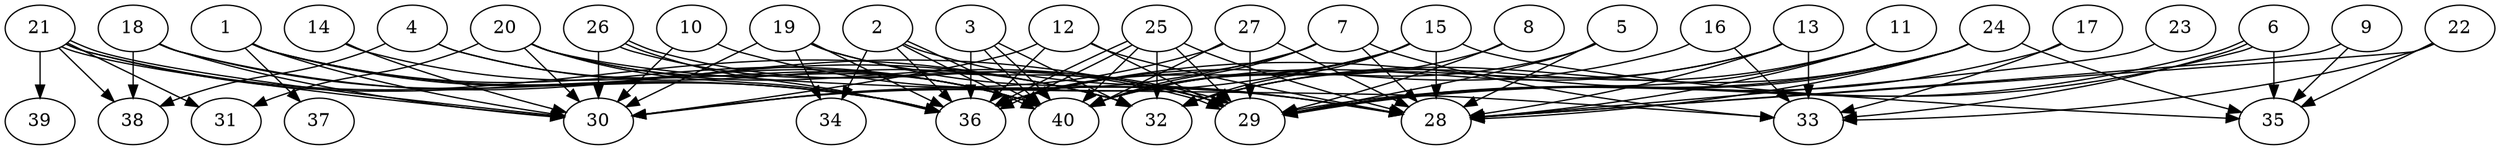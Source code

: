 // DAG automatically generated by daggen at Thu Oct  3 14:06:50 2019
// ./daggen --dot -n 40 --ccr 0.5 --fat 0.9 --regular 0.5 --density 0.6 --mindata 5242880 --maxdata 52428800 
digraph G {
  1 [size="31707136", alpha="0.18", expect_size="15853568"] 
  1 -> 30 [size ="15853568"]
  1 -> 32 [size ="15853568"]
  1 -> 36 [size ="15853568"]
  1 -> 37 [size ="15853568"]
  1 -> 40 [size ="15853568"]
  2 [size="35289088", alpha="0.06", expect_size="17644544"] 
  2 -> 28 [size ="17644544"]
  2 -> 34 [size ="17644544"]
  2 -> 36 [size ="17644544"]
  2 -> 40 [size ="17644544"]
  2 -> 40 [size ="17644544"]
  3 [size="25223168", alpha="0.16", expect_size="12611584"] 
  3 -> 32 [size ="12611584"]
  3 -> 36 [size ="12611584"]
  3 -> 40 [size ="12611584"]
  3 -> 40 [size ="12611584"]
  4 [size="31770624", alpha="0.15", expect_size="15885312"] 
  4 -> 32 [size ="15885312"]
  4 -> 38 [size ="15885312"]
  4 -> 40 [size ="15885312"]
  5 [size="44578816", alpha="0.16", expect_size="22289408"] 
  5 -> 28 [size ="22289408"]
  5 -> 29 [size ="22289408"]
  5 -> 40 [size ="22289408"]
  6 [size="18454528", alpha="0.14", expect_size="9227264"] 
  6 -> 29 [size ="9227264"]
  6 -> 29 [size ="9227264"]
  6 -> 33 [size ="9227264"]
  6 -> 35 [size ="9227264"]
  7 [size="55023616", alpha="0.11", expect_size="27511808"] 
  7 -> 28 [size ="27511808"]
  7 -> 30 [size ="27511808"]
  7 -> 33 [size ="27511808"]
  7 -> 36 [size ="27511808"]
  7 -> 40 [size ="27511808"]
  8 [size="12144640", alpha="0.04", expect_size="6072320"] 
  8 -> 29 [size ="6072320"]
  8 -> 40 [size ="6072320"]
  9 [size="68761600", alpha="0.17", expect_size="34380800"] 
  9 -> 28 [size ="34380800"]
  9 -> 35 [size ="34380800"]
  10 [size="87494656", alpha="0.08", expect_size="43747328"] 
  10 -> 28 [size ="43747328"]
  10 -> 30 [size ="43747328"]
  11 [size="38547456", alpha="0.01", expect_size="19273728"] 
  11 -> 28 [size ="19273728"]
  11 -> 29 [size ="19273728"]
  11 -> 32 [size ="19273728"]
  12 [size="31371264", alpha="0.19", expect_size="15685632"] 
  12 -> 28 [size ="15685632"]
  12 -> 29 [size ="15685632"]
  12 -> 30 [size ="15685632"]
  12 -> 36 [size ="15685632"]
  13 [size="59791360", alpha="0.08", expect_size="29895680"] 
  13 -> 28 [size ="29895680"]
  13 -> 32 [size ="29895680"]
  13 -> 33 [size ="29895680"]
  13 -> 40 [size ="29895680"]
  14 [size="39530496", alpha="0.11", expect_size="19765248"] 
  14 -> 30 [size ="19765248"]
  14 -> 40 [size ="19765248"]
  15 [size="14067712", alpha="0.11", expect_size="7033856"] 
  15 -> 28 [size ="7033856"]
  15 -> 30 [size ="7033856"]
  15 -> 32 [size ="7033856"]
  15 -> 35 [size ="7033856"]
  15 -> 36 [size ="7033856"]
  15 -> 40 [size ="7033856"]
  16 [size="90558464", alpha="0.00", expect_size="45279232"] 
  16 -> 33 [size ="45279232"]
  16 -> 36 [size ="45279232"]
  17 [size="63950848", alpha="0.09", expect_size="31975424"] 
  17 -> 29 [size ="31975424"]
  17 -> 33 [size ="31975424"]
  18 [size="19736576", alpha="0.09", expect_size="9868288"] 
  18 -> 29 [size ="9868288"]
  18 -> 30 [size ="9868288"]
  18 -> 36 [size ="9868288"]
  18 -> 38 [size ="9868288"]
  19 [size="40148992", alpha="0.14", expect_size="20074496"] 
  19 -> 28 [size ="20074496"]
  19 -> 29 [size ="20074496"]
  19 -> 30 [size ="20074496"]
  19 -> 34 [size ="20074496"]
  19 -> 36 [size ="20074496"]
  20 [size="28256256", alpha="0.19", expect_size="14128128"] 
  20 -> 29 [size ="14128128"]
  20 -> 30 [size ="14128128"]
  20 -> 31 [size ="14128128"]
  20 -> 33 [size ="14128128"]
  20 -> 36 [size ="14128128"]
  20 -> 40 [size ="14128128"]
  21 [size="64550912", alpha="0.09", expect_size="32275456"] 
  21 -> 30 [size ="32275456"]
  21 -> 30 [size ="32275456"]
  21 -> 31 [size ="32275456"]
  21 -> 32 [size ="32275456"]
  21 -> 36 [size ="32275456"]
  21 -> 38 [size ="32275456"]
  21 -> 39 [size ="32275456"]
  22 [size="68292608", alpha="0.03", expect_size="34146304"] 
  22 -> 28 [size ="34146304"]
  22 -> 33 [size ="34146304"]
  22 -> 35 [size ="34146304"]
  23 [size="63752192", alpha="0.01", expect_size="31876096"] 
  23 -> 28 [size ="31876096"]
  24 [size="100450304", alpha="0.04", expect_size="50225152"] 
  24 -> 28 [size ="50225152"]
  24 -> 29 [size ="50225152"]
  24 -> 32 [size ="50225152"]
  24 -> 35 [size ="50225152"]
  24 -> 36 [size ="50225152"]
  25 [size="57264128", alpha="0.13", expect_size="28632064"] 
  25 -> 28 [size ="28632064"]
  25 -> 29 [size ="28632064"]
  25 -> 32 [size ="28632064"]
  25 -> 36 [size ="28632064"]
  25 -> 36 [size ="28632064"]
  25 -> 40 [size ="28632064"]
  26 [size="14792704", alpha="0.05", expect_size="7396352"] 
  26 -> 29 [size ="7396352"]
  26 -> 29 [size ="7396352"]
  26 -> 30 [size ="7396352"]
  26 -> 36 [size ="7396352"]
  27 [size="15282176", alpha="0.05", expect_size="7641088"] 
  27 -> 28 [size ="7641088"]
  27 -> 29 [size ="7641088"]
  27 -> 30 [size ="7641088"]
  27 -> 40 [size ="7641088"]
  28 [size="59930624", alpha="0.07", expect_size="29965312"] 
  29 [size="100249600", alpha="0.20", expect_size="50124800"] 
  30 [size="72032256", alpha="0.10", expect_size="36016128"] 
  31 [size="67524608", alpha="0.06", expect_size="33762304"] 
  32 [size="13580288", alpha="0.06", expect_size="6790144"] 
  33 [size="29374464", alpha="0.16", expect_size="14687232"] 
  34 [size="35274752", alpha="0.13", expect_size="17637376"] 
  35 [size="52566016", alpha="0.11", expect_size="26283008"] 
  36 [size="20973568", alpha="0.05", expect_size="10486784"] 
  37 [size="42833920", alpha="0.11", expect_size="21416960"] 
  38 [size="68315136", alpha="0.19", expect_size="34157568"] 
  39 [size="99078144", alpha="0.13", expect_size="49539072"] 
  40 [size="99026944", alpha="0.11", expect_size="49513472"] 
}
